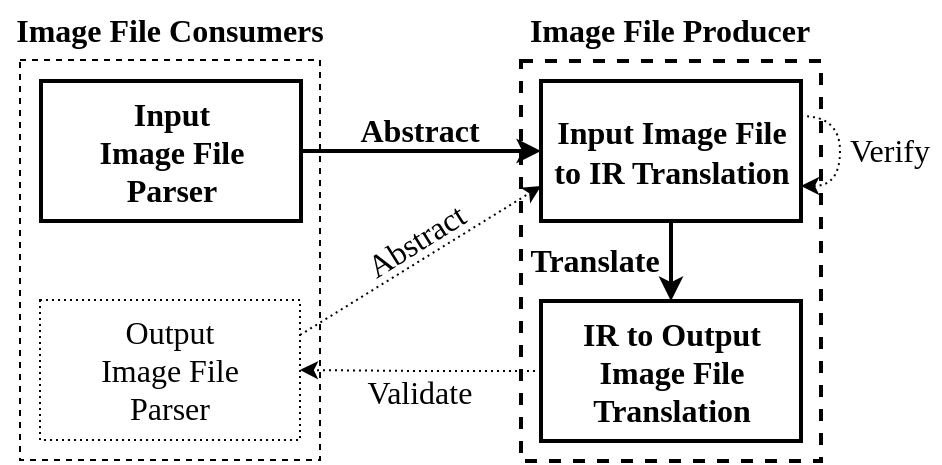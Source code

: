 <mxfile version="21.6.2" type="device">
  <diagram name="Page-1" id="Fs1GHNBIdJabChpcMLxG">
    <mxGraphModel dx="588" dy="687" grid="1" gridSize="10" guides="1" tooltips="1" connect="1" arrows="1" fold="1" page="0" pageScale="1" pageWidth="850" pageHeight="1100" math="0" shadow="0">
      <root>
        <mxCell id="0" />
        <mxCell id="1" parent="0" />
        <mxCell id="lfTHoIs1F12e3UORlupB-12" value="" style="rounded=0;whiteSpace=wrap;html=1;fontFamily=LMRoman10-Regular;fontSize=16;fillColor=none;dashed=1;strokeWidth=2;" parent="1" vertex="1">
          <mxGeometry x="390.5" y="230.5" width="150" height="200" as="geometry" />
        </mxCell>
        <mxCell id="lfTHoIs1F12e3UORlupB-6" value="" style="rounded=0;whiteSpace=wrap;html=1;fontFamily=LMRoman10-Regular;fontSize=16;fillColor=none;dashed=1;" parent="1" vertex="1">
          <mxGeometry x="140" y="230" width="150" height="200" as="geometry" />
        </mxCell>
        <mxCell id="lfTHoIs1F12e3UORlupB-9" style="edgeStyle=orthogonalEdgeStyle;rounded=0;orthogonalLoop=1;jettySize=auto;html=1;exitX=1;exitY=0.5;exitDx=0;exitDy=0;entryX=0;entryY=0.5;entryDx=0;entryDy=0;fontFamily=LMRoman10-Regular;fontSize=16;strokeWidth=2;" parent="1" source="lfTHoIs1F12e3UORlupB-1" target="lfTHoIs1F12e3UORlupB-2" edge="1">
          <mxGeometry relative="1" as="geometry">
            <Array as="points" />
          </mxGeometry>
        </mxCell>
        <mxCell id="lfTHoIs1F12e3UORlupB-1" value="&lt;font face=&quot;LMRoman10-Regular&quot; style=&quot;font-size: 16px;&quot;&gt;Input&lt;br&gt;Image File&lt;br&gt;Parser&lt;/font&gt;" style="rounded=0;whiteSpace=wrap;html=1;strokeWidth=2;fontStyle=1" parent="1" vertex="1">
          <mxGeometry x="150.5" y="240.5" width="130" height="70" as="geometry" />
        </mxCell>
        <mxCell id="lfTHoIs1F12e3UORlupB-13" style="edgeStyle=orthogonalEdgeStyle;rounded=0;orthogonalLoop=1;jettySize=auto;html=1;exitX=0.5;exitY=1;exitDx=0;exitDy=0;entryX=0.5;entryY=0;entryDx=0;entryDy=0;fontFamily=LMRoman10-Regular;fontSize=16;strokeWidth=2;" parent="1" source="lfTHoIs1F12e3UORlupB-2" target="lfTHoIs1F12e3UORlupB-11" edge="1">
          <mxGeometry relative="1" as="geometry" />
        </mxCell>
        <mxCell id="lfTHoIs1F12e3UORlupB-2" value="&lt;font face=&quot;LMRoman10-Regular&quot; style=&quot;font-size: 16px;&quot;&gt;Input Image File to IR Translation&lt;/font&gt;" style="rounded=0;whiteSpace=wrap;html=1;fontStyle=1;strokeWidth=2;" parent="1" vertex="1">
          <mxGeometry x="400.5" y="240.5" width="130" height="70" as="geometry" />
        </mxCell>
        <mxCell id="HX3m459Yo27J00ApVe7F-1" style="rounded=0;orthogonalLoop=1;jettySize=auto;html=1;exitX=1;exitY=0.25;exitDx=0;exitDy=0;entryX=0;entryY=0.75;entryDx=0;entryDy=0;dashed=1;dashPattern=1 2;" parent="1" source="lfTHoIs1F12e3UORlupB-5" target="lfTHoIs1F12e3UORlupB-2" edge="1">
          <mxGeometry relative="1" as="geometry" />
        </mxCell>
        <mxCell id="lfTHoIs1F12e3UORlupB-5" value="&lt;font face=&quot;LMRoman10-Regular&quot; style=&quot;font-size: 16px;&quot;&gt;Output&lt;br&gt;Image File&lt;br&gt;Parser&lt;/font&gt;" style="rounded=0;whiteSpace=wrap;html=1;dashed=1;dashPattern=1 2;" parent="1" vertex="1">
          <mxGeometry x="150" y="350" width="130" height="70" as="geometry" />
        </mxCell>
        <mxCell id="lfTHoIs1F12e3UORlupB-7" value="Image File Consumers" style="text;html=1;strokeColor=none;fillColor=none;align=center;verticalAlign=middle;whiteSpace=wrap;rounded=0;fontSize=16;fontFamily=LMRoman10-Regular;fontStyle=1" parent="1" vertex="1">
          <mxGeometry x="130" y="200" width="170" height="30" as="geometry" />
        </mxCell>
        <mxCell id="lfTHoIs1F12e3UORlupB-8" value="Image File Producer" style="text;html=1;strokeColor=none;fillColor=none;align=center;verticalAlign=middle;whiteSpace=wrap;rounded=0;fontSize=16;fontFamily=LMRoman10-Regular;fontStyle=1" parent="1" vertex="1">
          <mxGeometry x="390" y="200" width="150" height="30" as="geometry" />
        </mxCell>
        <mxCell id="lfTHoIs1F12e3UORlupB-14" style="edgeStyle=orthogonalEdgeStyle;rounded=0;orthogonalLoop=1;jettySize=auto;html=1;exitX=0;exitY=0.5;exitDx=0;exitDy=0;entryX=1;entryY=0.5;entryDx=0;entryDy=0;fontFamily=LMRoman10-Regular;fontSize=16;dashed=1;dashPattern=1 2;" parent="1" source="lfTHoIs1F12e3UORlupB-11" target="lfTHoIs1F12e3UORlupB-5" edge="1">
          <mxGeometry relative="1" as="geometry" />
        </mxCell>
        <mxCell id="lfTHoIs1F12e3UORlupB-11" value="&lt;font face=&quot;LMRoman10-Regular&quot; style=&quot;font-size: 16px;&quot;&gt;&lt;b&gt;IR to Output Image File Translation&lt;/b&gt;&lt;/font&gt;" style="rounded=0;whiteSpace=wrap;html=1;strokeWidth=2;" parent="1" vertex="1">
          <mxGeometry x="400.5" y="350.5" width="130" height="70" as="geometry" />
        </mxCell>
        <mxCell id="lfTHoIs1F12e3UORlupB-16" value="Translate" style="text;html=1;strokeColor=none;fillColor=none;align=center;verticalAlign=middle;whiteSpace=wrap;rounded=0;fontSize=16;fontFamily=LMRoman10-Regular;fontStyle=1" parent="1" vertex="1">
          <mxGeometry x="390" y="320" width="75" height="20" as="geometry" />
        </mxCell>
        <mxCell id="lfTHoIs1F12e3UORlupB-17" value="Abstract" style="text;html=1;strokeColor=none;fillColor=none;align=center;verticalAlign=middle;whiteSpace=wrap;rounded=0;fontSize=16;fontFamily=LMRoman10-Regular;fontStyle=1" parent="1" vertex="1">
          <mxGeometry x="310" y="255" width="60" height="20" as="geometry" />
        </mxCell>
        <mxCell id="lfTHoIs1F12e3UORlupB-18" value="Validate" style="text;html=1;strokeColor=none;fillColor=none;align=center;verticalAlign=middle;whiteSpace=wrap;rounded=0;fontSize=16;fontFamily=LMRoman10-Regular;" parent="1" vertex="1">
          <mxGeometry x="310" y="386" width="60" height="20" as="geometry" />
        </mxCell>
        <mxCell id="HX3m459Yo27J00ApVe7F-2" value="Abstract" style="text;html=1;strokeColor=none;fillColor=none;align=center;verticalAlign=middle;whiteSpace=wrap;rounded=0;fontSize=16;fontFamily=LMRoman10-Regular;rotation=328;" parent="1" vertex="1">
          <mxGeometry x="308" y="310" width="60" height="20" as="geometry" />
        </mxCell>
        <mxCell id="HX3m459Yo27J00ApVe7F-3" style="edgeStyle=orthogonalEdgeStyle;rounded=0;orthogonalLoop=1;jettySize=auto;html=1;exitX=1;exitY=0.25;exitDx=0;exitDy=0;entryX=1;entryY=0.75;entryDx=0;entryDy=0;curved=1;dashed=1;dashPattern=1 2;" parent="1" source="lfTHoIs1F12e3UORlupB-2" target="lfTHoIs1F12e3UORlupB-2" edge="1">
          <mxGeometry relative="1" as="geometry">
            <Array as="points">
              <mxPoint x="550" y="258" />
              <mxPoint x="550" y="293" />
            </Array>
          </mxGeometry>
        </mxCell>
        <mxCell id="HX3m459Yo27J00ApVe7F-4" value="Verify" style="text;html=1;strokeColor=none;fillColor=none;align=center;verticalAlign=middle;whiteSpace=wrap;rounded=0;fontSize=16;fontFamily=LMRoman10-Regular;" parent="1" vertex="1">
          <mxGeometry x="550" y="265" width="50" height="20" as="geometry" />
        </mxCell>
      </root>
    </mxGraphModel>
  </diagram>
</mxfile>

